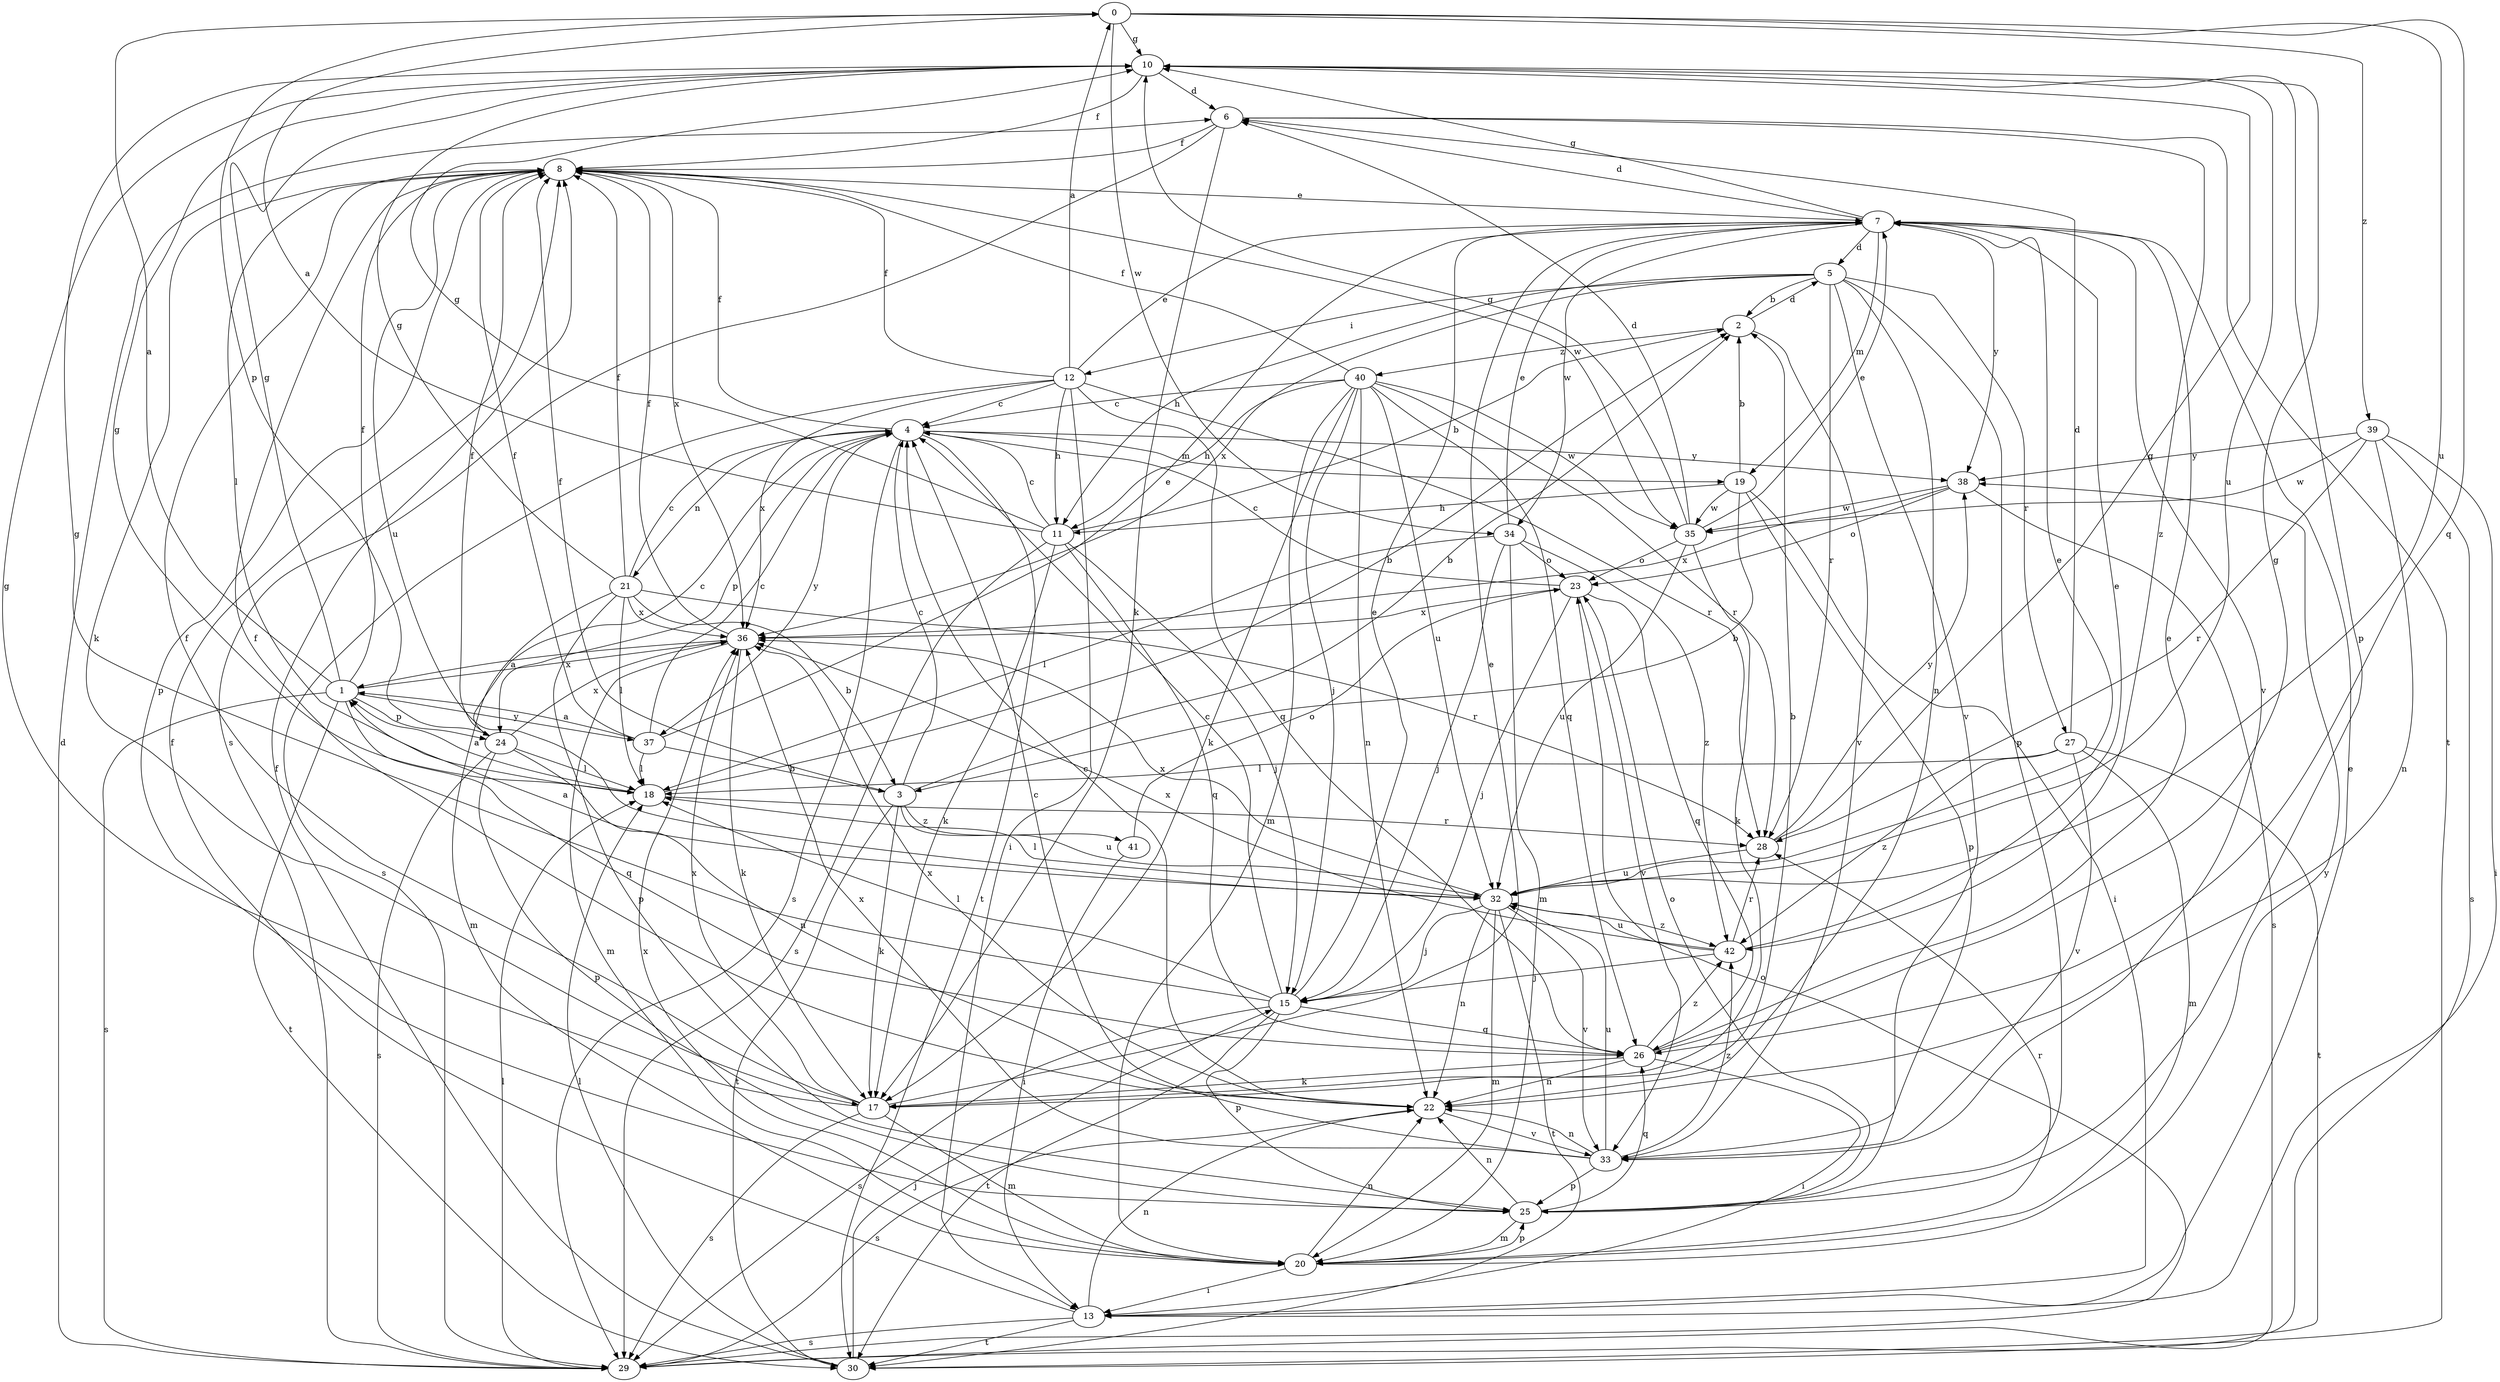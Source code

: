 strict digraph  {
0;
1;
2;
3;
4;
5;
6;
7;
8;
10;
11;
12;
13;
15;
17;
18;
19;
20;
21;
22;
23;
24;
25;
26;
27;
28;
29;
30;
32;
33;
34;
35;
36;
37;
38;
39;
40;
41;
42;
0 -> 10  [label=g];
0 -> 24  [label=p];
0 -> 26  [label=q];
0 -> 32  [label=u];
0 -> 34  [label=w];
0 -> 39  [label=z];
1 -> 0  [label=a];
1 -> 8  [label=f];
1 -> 10  [label=g];
1 -> 24  [label=p];
1 -> 26  [label=q];
1 -> 29  [label=s];
1 -> 30  [label=t];
1 -> 36  [label=x];
1 -> 37  [label=y];
2 -> 5  [label=d];
2 -> 33  [label=v];
2 -> 40  [label=z];
3 -> 2  [label=b];
3 -> 4  [label=c];
3 -> 8  [label=f];
3 -> 17  [label=k];
3 -> 30  [label=t];
3 -> 32  [label=u];
3 -> 41  [label=z];
4 -> 8  [label=f];
4 -> 19  [label=m];
4 -> 21  [label=n];
4 -> 24  [label=p];
4 -> 29  [label=s];
4 -> 30  [label=t];
4 -> 37  [label=y];
4 -> 38  [label=y];
5 -> 2  [label=b];
5 -> 11  [label=h];
5 -> 12  [label=i];
5 -> 22  [label=n];
5 -> 25  [label=p];
5 -> 27  [label=r];
5 -> 28  [label=r];
5 -> 33  [label=v];
5 -> 36  [label=x];
6 -> 8  [label=f];
6 -> 17  [label=k];
6 -> 29  [label=s];
6 -> 30  [label=t];
6 -> 42  [label=z];
7 -> 5  [label=d];
7 -> 6  [label=d];
7 -> 10  [label=g];
7 -> 19  [label=m];
7 -> 33  [label=v];
7 -> 34  [label=w];
7 -> 38  [label=y];
8 -> 7  [label=e];
8 -> 17  [label=k];
8 -> 18  [label=l];
8 -> 25  [label=p];
8 -> 32  [label=u];
8 -> 35  [label=w];
8 -> 36  [label=x];
10 -> 6  [label=d];
10 -> 8  [label=f];
10 -> 25  [label=p];
10 -> 32  [label=u];
11 -> 0  [label=a];
11 -> 2  [label=b];
11 -> 4  [label=c];
11 -> 10  [label=g];
11 -> 15  [label=j];
11 -> 17  [label=k];
11 -> 26  [label=q];
11 -> 29  [label=s];
12 -> 0  [label=a];
12 -> 4  [label=c];
12 -> 7  [label=e];
12 -> 8  [label=f];
12 -> 11  [label=h];
12 -> 13  [label=i];
12 -> 26  [label=q];
12 -> 28  [label=r];
12 -> 29  [label=s];
12 -> 36  [label=x];
13 -> 7  [label=e];
13 -> 8  [label=f];
13 -> 22  [label=n];
13 -> 29  [label=s];
13 -> 30  [label=t];
15 -> 4  [label=c];
15 -> 7  [label=e];
15 -> 10  [label=g];
15 -> 18  [label=l];
15 -> 25  [label=p];
15 -> 26  [label=q];
15 -> 29  [label=s];
15 -> 30  [label=t];
17 -> 2  [label=b];
17 -> 7  [label=e];
17 -> 8  [label=f];
17 -> 10  [label=g];
17 -> 20  [label=m];
17 -> 29  [label=s];
17 -> 36  [label=x];
18 -> 1  [label=a];
18 -> 2  [label=b];
18 -> 10  [label=g];
18 -> 28  [label=r];
19 -> 2  [label=b];
19 -> 3  [label=b];
19 -> 11  [label=h];
19 -> 13  [label=i];
19 -> 25  [label=p];
19 -> 35  [label=w];
20 -> 13  [label=i];
20 -> 22  [label=n];
20 -> 25  [label=p];
20 -> 28  [label=r];
20 -> 36  [label=x];
20 -> 38  [label=y];
21 -> 3  [label=b];
21 -> 4  [label=c];
21 -> 8  [label=f];
21 -> 10  [label=g];
21 -> 18  [label=l];
21 -> 20  [label=m];
21 -> 25  [label=p];
21 -> 28  [label=r];
21 -> 36  [label=x];
22 -> 4  [label=c];
22 -> 8  [label=f];
22 -> 29  [label=s];
22 -> 33  [label=v];
22 -> 36  [label=x];
23 -> 4  [label=c];
23 -> 15  [label=j];
23 -> 26  [label=q];
23 -> 33  [label=v];
23 -> 36  [label=x];
24 -> 4  [label=c];
24 -> 8  [label=f];
24 -> 18  [label=l];
24 -> 22  [label=n];
24 -> 25  [label=p];
24 -> 29  [label=s];
24 -> 36  [label=x];
25 -> 20  [label=m];
25 -> 22  [label=n];
25 -> 23  [label=o];
25 -> 26  [label=q];
26 -> 7  [label=e];
26 -> 10  [label=g];
26 -> 13  [label=i];
26 -> 17  [label=k];
26 -> 22  [label=n];
26 -> 42  [label=z];
27 -> 6  [label=d];
27 -> 18  [label=l];
27 -> 20  [label=m];
27 -> 30  [label=t];
27 -> 33  [label=v];
27 -> 42  [label=z];
28 -> 10  [label=g];
28 -> 32  [label=u];
28 -> 38  [label=y];
29 -> 6  [label=d];
29 -> 18  [label=l];
29 -> 23  [label=o];
30 -> 8  [label=f];
30 -> 15  [label=j];
30 -> 18  [label=l];
32 -> 1  [label=a];
32 -> 7  [label=e];
32 -> 15  [label=j];
32 -> 18  [label=l];
32 -> 20  [label=m];
32 -> 22  [label=n];
32 -> 30  [label=t];
32 -> 33  [label=v];
32 -> 36  [label=x];
32 -> 42  [label=z];
33 -> 4  [label=c];
33 -> 22  [label=n];
33 -> 25  [label=p];
33 -> 32  [label=u];
33 -> 36  [label=x];
33 -> 42  [label=z];
34 -> 7  [label=e];
34 -> 15  [label=j];
34 -> 18  [label=l];
34 -> 20  [label=m];
34 -> 23  [label=o];
34 -> 42  [label=z];
35 -> 6  [label=d];
35 -> 7  [label=e];
35 -> 10  [label=g];
35 -> 17  [label=k];
35 -> 23  [label=o];
35 -> 32  [label=u];
36 -> 1  [label=a];
36 -> 8  [label=f];
36 -> 17  [label=k];
36 -> 20  [label=m];
37 -> 1  [label=a];
37 -> 3  [label=b];
37 -> 4  [label=c];
37 -> 7  [label=e];
37 -> 8  [label=f];
37 -> 18  [label=l];
38 -> 23  [label=o];
38 -> 29  [label=s];
38 -> 35  [label=w];
38 -> 36  [label=x];
39 -> 13  [label=i];
39 -> 22  [label=n];
39 -> 28  [label=r];
39 -> 29  [label=s];
39 -> 35  [label=w];
39 -> 38  [label=y];
40 -> 4  [label=c];
40 -> 8  [label=f];
40 -> 11  [label=h];
40 -> 15  [label=j];
40 -> 17  [label=k];
40 -> 20  [label=m];
40 -> 22  [label=n];
40 -> 26  [label=q];
40 -> 28  [label=r];
40 -> 32  [label=u];
40 -> 35  [label=w];
41 -> 13  [label=i];
41 -> 23  [label=o];
42 -> 7  [label=e];
42 -> 15  [label=j];
42 -> 28  [label=r];
42 -> 32  [label=u];
42 -> 36  [label=x];
}
